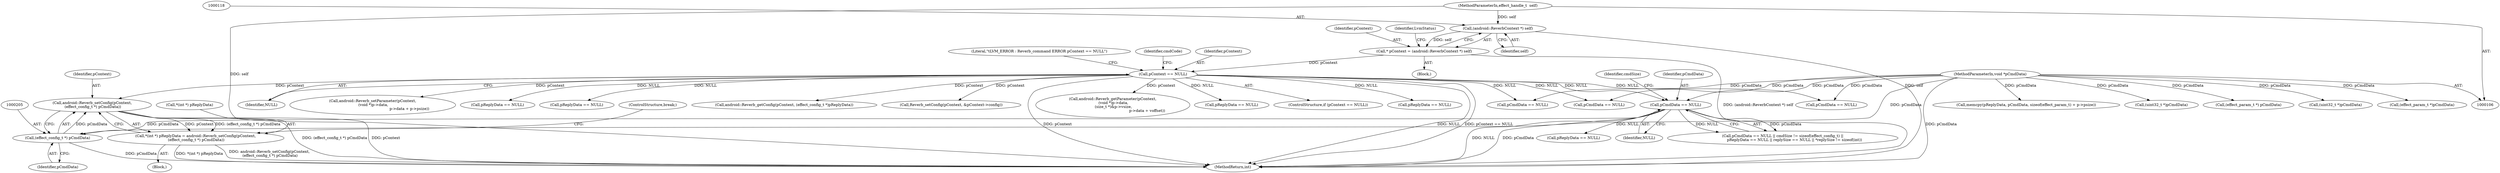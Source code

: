 digraph "0_Android_9e29523b9537983b4c4b205ff868d0b3bca0383b_0@pointer" {
"1000202" [label="(Call,android::Reverb_setConfig(pContext,\n (effect_config_t *) pCmdData))"];
"1000127" [label="(Call,pContext == NULL)"];
"1000115" [label="(Call,* pContext = (android::ReverbContext *) self)"];
"1000117" [label="(Call,(android::ReverbContext *) self)"];
"1000107" [label="(MethodParameterIn,effect_handle_t  self)"];
"1000204" [label="(Call,(effect_config_t *) pCmdData)"];
"1000170" [label="(Call,pCmdData == NULL)"];
"1000110" [label="(MethodParameterIn,void *pCmdData)"];
"1000197" [label="(Call,*(int *) pReplyData = android::Reverb_setConfig(pContext,\n (effect_config_t *) pCmdData))"];
"1000119" [label="(Identifier,self)"];
"1000563" [label="(Call,pCmdData == NULL)"];
"1000198" [label="(Call,*(int *) pReplyData)"];
"1000138" [label="(Block,)"];
"1000197" [label="(Call,*(int *) pReplyData = android::Reverb_setConfig(pContext,\n (effect_config_t *) pCmdData))"];
"1000129" [label="(Identifier,NULL)"];
"1000128" [label="(Identifier,pContext)"];
"1000116" [label="(Identifier,pContext)"];
"1000311" [label="(Call,memcpy(pReplyData, pCmdData, sizeof(effect_param_t) + p->psize))"];
"1000115" [label="(Call,* pContext = (android::ReverbContext *) self)"];
"1000433" [label="(Call,android::Reverb_setParameter(pContext,\n (void *)p->data,\n                                                              p->data + p->psize))"];
"1000142" [label="(Call,pReplyData == NULL)"];
"1000688" [label="(MethodReturn,int)"];
"1000127" [label="(Call,pContext == NULL)"];
"1000132" [label="(Literal,\"\tLVM_ERROR : Reverb_command ERROR pContext == NULL\")"];
"1000175" [label="(Identifier,cmdSize)"];
"1000609" [label="(Call,(uint32_t *)pCmdData)"];
"1000271" [label="(Call,pCmdData == NULL)"];
"1000204" [label="(Call,(effect_config_t *) pCmdData)"];
"1000169" [label="(Call,pCmdData == NULL || cmdSize != sizeof(effect_config_t) ||\n                    pReplyData == NULL || replySize == NULL || *replySize != sizeof(int))"];
"1000179" [label="(Call,pReplyData == NULL)"];
"1000203" [label="(Identifier,pContext)"];
"1000211" [label="(Call,pReplyData == NULL)"];
"1000107" [label="(MethodParameterIn,effect_handle_t  self)"];
"1000170" [label="(Call,pCmdData == NULL)"];
"1000229" [label="(Call,android::Reverb_getConfig(pContext, (effect_config_t *)pReplyData))"];
"1000236" [label="(Call,Reverb_setConfig(pContext, &pContext->config))"];
"1000345" [label="(Call,android::Reverb_getParameter(pContext,\n (void *)p->data,\n (size_t *)&p->vsize,\n                                                          p->data + voffset))"];
"1000206" [label="(Identifier,pCmdData)"];
"1000412" [label="(Call,(effect_param_t *) pCmdData)"];
"1000124" [label="(Identifier,LvmStatus)"];
"1000451" [label="(Call,pReplyData == NULL)"];
"1000117" [label="(Call,(android::ReverbContext *) self)"];
"1000110" [label="(MethodParameterIn,void *pCmdData)"];
"1000172" [label="(Identifier,NULL)"];
"1000113" [label="(Block,)"];
"1000592" [label="(Call,(uint32_t *)pCmdData)"];
"1000126" [label="(ControlStructure,if (pContext == NULL))"];
"1000379" [label="(Call,pCmdData == NULL)"];
"1000207" [label="(ControlStructure,break;)"];
"1000137" [label="(Identifier,cmdCode)"];
"1000171" [label="(Identifier,pCmdData)"];
"1000522" [label="(Call,pReplyData == NULL)"];
"1000202" [label="(Call,android::Reverb_setConfig(pContext,\n (effect_config_t *) pCmdData))"];
"1000248" [label="(Call,(effect_param_t *)pCmdData)"];
"1000202" -> "1000197"  [label="AST: "];
"1000202" -> "1000204"  [label="CFG: "];
"1000203" -> "1000202"  [label="AST: "];
"1000204" -> "1000202"  [label="AST: "];
"1000197" -> "1000202"  [label="CFG: "];
"1000202" -> "1000688"  [label="DDG: pContext"];
"1000202" -> "1000688"  [label="DDG: (effect_config_t *) pCmdData"];
"1000202" -> "1000197"  [label="DDG: pContext"];
"1000202" -> "1000197"  [label="DDG: (effect_config_t *) pCmdData"];
"1000127" -> "1000202"  [label="DDG: pContext"];
"1000204" -> "1000202"  [label="DDG: pCmdData"];
"1000127" -> "1000126"  [label="AST: "];
"1000127" -> "1000129"  [label="CFG: "];
"1000128" -> "1000127"  [label="AST: "];
"1000129" -> "1000127"  [label="AST: "];
"1000132" -> "1000127"  [label="CFG: "];
"1000137" -> "1000127"  [label="CFG: "];
"1000127" -> "1000688"  [label="DDG: NULL"];
"1000127" -> "1000688"  [label="DDG: pContext == NULL"];
"1000127" -> "1000688"  [label="DDG: pContext"];
"1000115" -> "1000127"  [label="DDG: pContext"];
"1000127" -> "1000142"  [label="DDG: NULL"];
"1000127" -> "1000170"  [label="DDG: NULL"];
"1000127" -> "1000211"  [label="DDG: NULL"];
"1000127" -> "1000229"  [label="DDG: pContext"];
"1000127" -> "1000236"  [label="DDG: pContext"];
"1000127" -> "1000271"  [label="DDG: NULL"];
"1000127" -> "1000345"  [label="DDG: pContext"];
"1000127" -> "1000379"  [label="DDG: NULL"];
"1000127" -> "1000433"  [label="DDG: pContext"];
"1000127" -> "1000451"  [label="DDG: NULL"];
"1000127" -> "1000522"  [label="DDG: NULL"];
"1000127" -> "1000563"  [label="DDG: NULL"];
"1000115" -> "1000113"  [label="AST: "];
"1000115" -> "1000117"  [label="CFG: "];
"1000116" -> "1000115"  [label="AST: "];
"1000117" -> "1000115"  [label="AST: "];
"1000124" -> "1000115"  [label="CFG: "];
"1000115" -> "1000688"  [label="DDG: (android::ReverbContext *) self"];
"1000117" -> "1000115"  [label="DDG: self"];
"1000117" -> "1000119"  [label="CFG: "];
"1000118" -> "1000117"  [label="AST: "];
"1000119" -> "1000117"  [label="AST: "];
"1000117" -> "1000688"  [label="DDG: self"];
"1000107" -> "1000117"  [label="DDG: self"];
"1000107" -> "1000106"  [label="AST: "];
"1000107" -> "1000688"  [label="DDG: self"];
"1000204" -> "1000206"  [label="CFG: "];
"1000205" -> "1000204"  [label="AST: "];
"1000206" -> "1000204"  [label="AST: "];
"1000204" -> "1000688"  [label="DDG: pCmdData"];
"1000170" -> "1000204"  [label="DDG: pCmdData"];
"1000110" -> "1000204"  [label="DDG: pCmdData"];
"1000170" -> "1000169"  [label="AST: "];
"1000170" -> "1000172"  [label="CFG: "];
"1000171" -> "1000170"  [label="AST: "];
"1000172" -> "1000170"  [label="AST: "];
"1000175" -> "1000170"  [label="CFG: "];
"1000169" -> "1000170"  [label="CFG: "];
"1000170" -> "1000688"  [label="DDG: NULL"];
"1000170" -> "1000688"  [label="DDG: pCmdData"];
"1000170" -> "1000169"  [label="DDG: pCmdData"];
"1000170" -> "1000169"  [label="DDG: NULL"];
"1000110" -> "1000170"  [label="DDG: pCmdData"];
"1000170" -> "1000179"  [label="DDG: NULL"];
"1000110" -> "1000106"  [label="AST: "];
"1000110" -> "1000688"  [label="DDG: pCmdData"];
"1000110" -> "1000248"  [label="DDG: pCmdData"];
"1000110" -> "1000271"  [label="DDG: pCmdData"];
"1000110" -> "1000311"  [label="DDG: pCmdData"];
"1000110" -> "1000379"  [label="DDG: pCmdData"];
"1000110" -> "1000412"  [label="DDG: pCmdData"];
"1000110" -> "1000563"  [label="DDG: pCmdData"];
"1000110" -> "1000592"  [label="DDG: pCmdData"];
"1000110" -> "1000609"  [label="DDG: pCmdData"];
"1000197" -> "1000138"  [label="AST: "];
"1000198" -> "1000197"  [label="AST: "];
"1000207" -> "1000197"  [label="CFG: "];
"1000197" -> "1000688"  [label="DDG: *(int *) pReplyData"];
"1000197" -> "1000688"  [label="DDG: android::Reverb_setConfig(pContext,\n (effect_config_t *) pCmdData)"];
}
